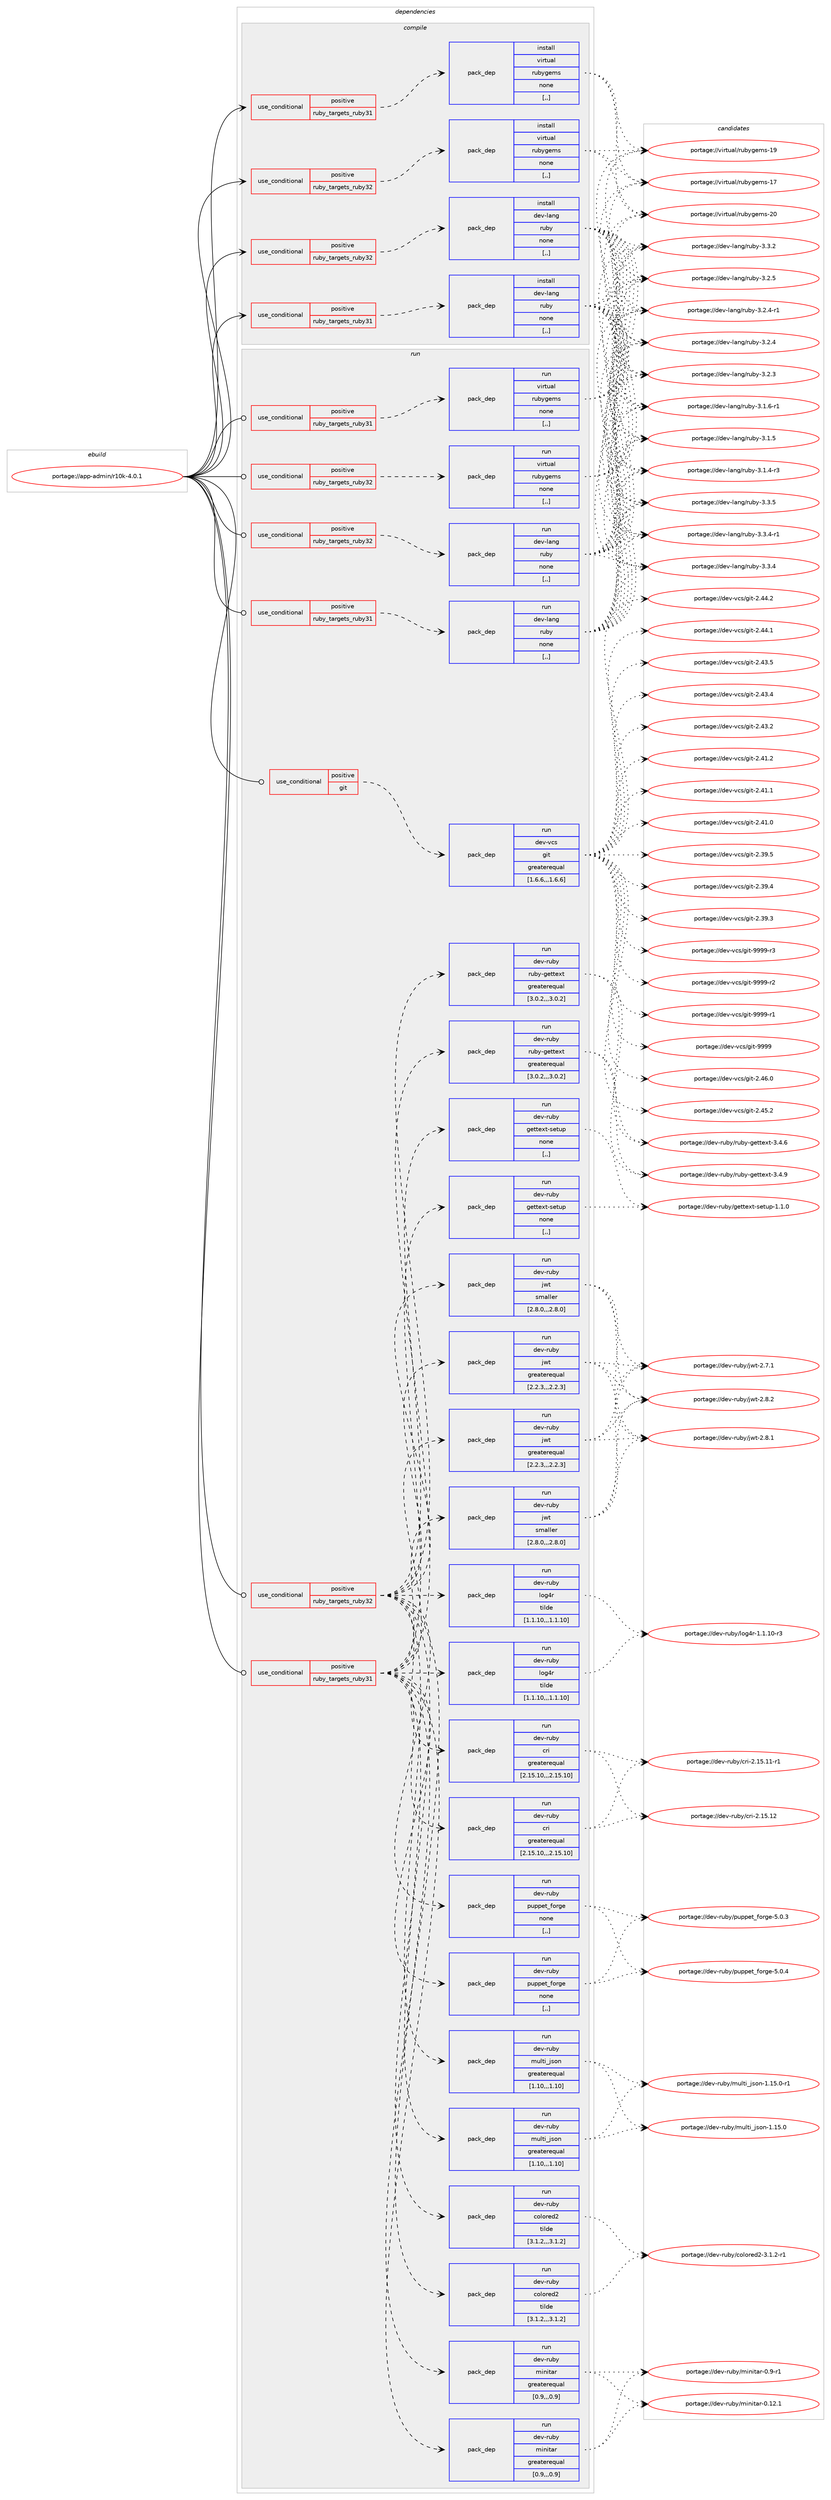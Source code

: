 digraph prolog {

# *************
# Graph options
# *************

newrank=true;
concentrate=true;
compound=true;
graph [rankdir=LR,fontname=Helvetica,fontsize=10,ranksep=1.5];#, ranksep=2.5, nodesep=0.2];
edge  [arrowhead=vee];
node  [fontname=Helvetica,fontsize=10];

# **********
# The ebuild
# **********

subgraph cluster_leftcol {
color=gray;
label=<<i>ebuild</i>>;
id [label="portage://app-admin/r10k-4.0.1", color=red, width=4, href="../app-admin/r10k-4.0.1.svg"];
}

# ****************
# The dependencies
# ****************

subgraph cluster_midcol {
color=gray;
label=<<i>dependencies</i>>;
subgraph cluster_compile {
fillcolor="#eeeeee";
style=filled;
label=<<i>compile</i>>;
subgraph cond130678 {
dependency497553 [label=<<TABLE BORDER="0" CELLBORDER="1" CELLSPACING="0" CELLPADDING="4"><TR><TD ROWSPAN="3" CELLPADDING="10">use_conditional</TD></TR><TR><TD>positive</TD></TR><TR><TD>ruby_targets_ruby31</TD></TR></TABLE>>, shape=none, color=red];
subgraph pack363259 {
dependency497554 [label=<<TABLE BORDER="0" CELLBORDER="1" CELLSPACING="0" CELLPADDING="4" WIDTH="220"><TR><TD ROWSPAN="6" CELLPADDING="30">pack_dep</TD></TR><TR><TD WIDTH="110">install</TD></TR><TR><TD>dev-lang</TD></TR><TR><TD>ruby</TD></TR><TR><TD>none</TD></TR><TR><TD>[,,]</TD></TR></TABLE>>, shape=none, color=blue];
}
dependency497553:e -> dependency497554:w [weight=20,style="dashed",arrowhead="vee"];
}
id:e -> dependency497553:w [weight=20,style="solid",arrowhead="vee"];
subgraph cond130679 {
dependency497555 [label=<<TABLE BORDER="0" CELLBORDER="1" CELLSPACING="0" CELLPADDING="4"><TR><TD ROWSPAN="3" CELLPADDING="10">use_conditional</TD></TR><TR><TD>positive</TD></TR><TR><TD>ruby_targets_ruby31</TD></TR></TABLE>>, shape=none, color=red];
subgraph pack363260 {
dependency497556 [label=<<TABLE BORDER="0" CELLBORDER="1" CELLSPACING="0" CELLPADDING="4" WIDTH="220"><TR><TD ROWSPAN="6" CELLPADDING="30">pack_dep</TD></TR><TR><TD WIDTH="110">install</TD></TR><TR><TD>virtual</TD></TR><TR><TD>rubygems</TD></TR><TR><TD>none</TD></TR><TR><TD>[,,]</TD></TR></TABLE>>, shape=none, color=blue];
}
dependency497555:e -> dependency497556:w [weight=20,style="dashed",arrowhead="vee"];
}
id:e -> dependency497555:w [weight=20,style="solid",arrowhead="vee"];
subgraph cond130680 {
dependency497557 [label=<<TABLE BORDER="0" CELLBORDER="1" CELLSPACING="0" CELLPADDING="4"><TR><TD ROWSPAN="3" CELLPADDING="10">use_conditional</TD></TR><TR><TD>positive</TD></TR><TR><TD>ruby_targets_ruby32</TD></TR></TABLE>>, shape=none, color=red];
subgraph pack363261 {
dependency497558 [label=<<TABLE BORDER="0" CELLBORDER="1" CELLSPACING="0" CELLPADDING="4" WIDTH="220"><TR><TD ROWSPAN="6" CELLPADDING="30">pack_dep</TD></TR><TR><TD WIDTH="110">install</TD></TR><TR><TD>dev-lang</TD></TR><TR><TD>ruby</TD></TR><TR><TD>none</TD></TR><TR><TD>[,,]</TD></TR></TABLE>>, shape=none, color=blue];
}
dependency497557:e -> dependency497558:w [weight=20,style="dashed",arrowhead="vee"];
}
id:e -> dependency497557:w [weight=20,style="solid",arrowhead="vee"];
subgraph cond130681 {
dependency497559 [label=<<TABLE BORDER="0" CELLBORDER="1" CELLSPACING="0" CELLPADDING="4"><TR><TD ROWSPAN="3" CELLPADDING="10">use_conditional</TD></TR><TR><TD>positive</TD></TR><TR><TD>ruby_targets_ruby32</TD></TR></TABLE>>, shape=none, color=red];
subgraph pack363262 {
dependency497560 [label=<<TABLE BORDER="0" CELLBORDER="1" CELLSPACING="0" CELLPADDING="4" WIDTH="220"><TR><TD ROWSPAN="6" CELLPADDING="30">pack_dep</TD></TR><TR><TD WIDTH="110">install</TD></TR><TR><TD>virtual</TD></TR><TR><TD>rubygems</TD></TR><TR><TD>none</TD></TR><TR><TD>[,,]</TD></TR></TABLE>>, shape=none, color=blue];
}
dependency497559:e -> dependency497560:w [weight=20,style="dashed",arrowhead="vee"];
}
id:e -> dependency497559:w [weight=20,style="solid",arrowhead="vee"];
}
subgraph cluster_compileandrun {
fillcolor="#eeeeee";
style=filled;
label=<<i>compile and run</i>>;
}
subgraph cluster_run {
fillcolor="#eeeeee";
style=filled;
label=<<i>run</i>>;
subgraph cond130682 {
dependency497561 [label=<<TABLE BORDER="0" CELLBORDER="1" CELLSPACING="0" CELLPADDING="4"><TR><TD ROWSPAN="3" CELLPADDING="10">use_conditional</TD></TR><TR><TD>positive</TD></TR><TR><TD>git</TD></TR></TABLE>>, shape=none, color=red];
subgraph pack363263 {
dependency497562 [label=<<TABLE BORDER="0" CELLBORDER="1" CELLSPACING="0" CELLPADDING="4" WIDTH="220"><TR><TD ROWSPAN="6" CELLPADDING="30">pack_dep</TD></TR><TR><TD WIDTH="110">run</TD></TR><TR><TD>dev-vcs</TD></TR><TR><TD>git</TD></TR><TR><TD>greaterequal</TD></TR><TR><TD>[1.6.6,,,1.6.6]</TD></TR></TABLE>>, shape=none, color=blue];
}
dependency497561:e -> dependency497562:w [weight=20,style="dashed",arrowhead="vee"];
}
id:e -> dependency497561:w [weight=20,style="solid",arrowhead="odot"];
subgraph cond130683 {
dependency497563 [label=<<TABLE BORDER="0" CELLBORDER="1" CELLSPACING="0" CELLPADDING="4"><TR><TD ROWSPAN="3" CELLPADDING="10">use_conditional</TD></TR><TR><TD>positive</TD></TR><TR><TD>ruby_targets_ruby31</TD></TR></TABLE>>, shape=none, color=red];
subgraph pack363264 {
dependency497564 [label=<<TABLE BORDER="0" CELLBORDER="1" CELLSPACING="0" CELLPADDING="4" WIDTH="220"><TR><TD ROWSPAN="6" CELLPADDING="30">pack_dep</TD></TR><TR><TD WIDTH="110">run</TD></TR><TR><TD>dev-lang</TD></TR><TR><TD>ruby</TD></TR><TR><TD>none</TD></TR><TR><TD>[,,]</TD></TR></TABLE>>, shape=none, color=blue];
}
dependency497563:e -> dependency497564:w [weight=20,style="dashed",arrowhead="vee"];
}
id:e -> dependency497563:w [weight=20,style="solid",arrowhead="odot"];
subgraph cond130684 {
dependency497565 [label=<<TABLE BORDER="0" CELLBORDER="1" CELLSPACING="0" CELLPADDING="4"><TR><TD ROWSPAN="3" CELLPADDING="10">use_conditional</TD></TR><TR><TD>positive</TD></TR><TR><TD>ruby_targets_ruby31</TD></TR></TABLE>>, shape=none, color=red];
subgraph pack363265 {
dependency497566 [label=<<TABLE BORDER="0" CELLBORDER="1" CELLSPACING="0" CELLPADDING="4" WIDTH="220"><TR><TD ROWSPAN="6" CELLPADDING="30">pack_dep</TD></TR><TR><TD WIDTH="110">run</TD></TR><TR><TD>dev-ruby</TD></TR><TR><TD>colored2</TD></TR><TR><TD>tilde</TD></TR><TR><TD>[3.1.2,,,3.1.2]</TD></TR></TABLE>>, shape=none, color=blue];
}
dependency497565:e -> dependency497566:w [weight=20,style="dashed",arrowhead="vee"];
subgraph pack363266 {
dependency497567 [label=<<TABLE BORDER="0" CELLBORDER="1" CELLSPACING="0" CELLPADDING="4" WIDTH="220"><TR><TD ROWSPAN="6" CELLPADDING="30">pack_dep</TD></TR><TR><TD WIDTH="110">run</TD></TR><TR><TD>dev-ruby</TD></TR><TR><TD>cri</TD></TR><TR><TD>greaterequal</TD></TR><TR><TD>[2.15.10,,,2.15.10]</TD></TR></TABLE>>, shape=none, color=blue];
}
dependency497565:e -> dependency497567:w [weight=20,style="dashed",arrowhead="vee"];
subgraph pack363267 {
dependency497568 [label=<<TABLE BORDER="0" CELLBORDER="1" CELLSPACING="0" CELLPADDING="4" WIDTH="220"><TR><TD ROWSPAN="6" CELLPADDING="30">pack_dep</TD></TR><TR><TD WIDTH="110">run</TD></TR><TR><TD>dev-ruby</TD></TR><TR><TD>gettext-setup</TD></TR><TR><TD>none</TD></TR><TR><TD>[,,]</TD></TR></TABLE>>, shape=none, color=blue];
}
dependency497565:e -> dependency497568:w [weight=20,style="dashed",arrowhead="vee"];
subgraph pack363268 {
dependency497569 [label=<<TABLE BORDER="0" CELLBORDER="1" CELLSPACING="0" CELLPADDING="4" WIDTH="220"><TR><TD ROWSPAN="6" CELLPADDING="30">pack_dep</TD></TR><TR><TD WIDTH="110">run</TD></TR><TR><TD>dev-ruby</TD></TR><TR><TD>jwt</TD></TR><TR><TD>greaterequal</TD></TR><TR><TD>[2.2.3,,,2.2.3]</TD></TR></TABLE>>, shape=none, color=blue];
}
dependency497565:e -> dependency497569:w [weight=20,style="dashed",arrowhead="vee"];
subgraph pack363269 {
dependency497570 [label=<<TABLE BORDER="0" CELLBORDER="1" CELLSPACING="0" CELLPADDING="4" WIDTH="220"><TR><TD ROWSPAN="6" CELLPADDING="30">pack_dep</TD></TR><TR><TD WIDTH="110">run</TD></TR><TR><TD>dev-ruby</TD></TR><TR><TD>jwt</TD></TR><TR><TD>smaller</TD></TR><TR><TD>[2.8.0,,,2.8.0]</TD></TR></TABLE>>, shape=none, color=blue];
}
dependency497565:e -> dependency497570:w [weight=20,style="dashed",arrowhead="vee"];
subgraph pack363270 {
dependency497571 [label=<<TABLE BORDER="0" CELLBORDER="1" CELLSPACING="0" CELLPADDING="4" WIDTH="220"><TR><TD ROWSPAN="6" CELLPADDING="30">pack_dep</TD></TR><TR><TD WIDTH="110">run</TD></TR><TR><TD>dev-ruby</TD></TR><TR><TD>ruby-gettext</TD></TR><TR><TD>greaterequal</TD></TR><TR><TD>[3.0.2,,,3.0.2]</TD></TR></TABLE>>, shape=none, color=blue];
}
dependency497565:e -> dependency497571:w [weight=20,style="dashed",arrowhead="vee"];
subgraph pack363271 {
dependency497572 [label=<<TABLE BORDER="0" CELLBORDER="1" CELLSPACING="0" CELLPADDING="4" WIDTH="220"><TR><TD ROWSPAN="6" CELLPADDING="30">pack_dep</TD></TR><TR><TD WIDTH="110">run</TD></TR><TR><TD>dev-ruby</TD></TR><TR><TD>log4r</TD></TR><TR><TD>tilde</TD></TR><TR><TD>[1.1.10,,,1.1.10]</TD></TR></TABLE>>, shape=none, color=blue];
}
dependency497565:e -> dependency497572:w [weight=20,style="dashed",arrowhead="vee"];
subgraph pack363272 {
dependency497573 [label=<<TABLE BORDER="0" CELLBORDER="1" CELLSPACING="0" CELLPADDING="4" WIDTH="220"><TR><TD ROWSPAN="6" CELLPADDING="30">pack_dep</TD></TR><TR><TD WIDTH="110">run</TD></TR><TR><TD>dev-ruby</TD></TR><TR><TD>minitar</TD></TR><TR><TD>greaterequal</TD></TR><TR><TD>[0.9,,,0.9]</TD></TR></TABLE>>, shape=none, color=blue];
}
dependency497565:e -> dependency497573:w [weight=20,style="dashed",arrowhead="vee"];
subgraph pack363273 {
dependency497574 [label=<<TABLE BORDER="0" CELLBORDER="1" CELLSPACING="0" CELLPADDING="4" WIDTH="220"><TR><TD ROWSPAN="6" CELLPADDING="30">pack_dep</TD></TR><TR><TD WIDTH="110">run</TD></TR><TR><TD>dev-ruby</TD></TR><TR><TD>multi_json</TD></TR><TR><TD>greaterequal</TD></TR><TR><TD>[1.10,,,1.10]</TD></TR></TABLE>>, shape=none, color=blue];
}
dependency497565:e -> dependency497574:w [weight=20,style="dashed",arrowhead="vee"];
subgraph pack363274 {
dependency497575 [label=<<TABLE BORDER="0" CELLBORDER="1" CELLSPACING="0" CELLPADDING="4" WIDTH="220"><TR><TD ROWSPAN="6" CELLPADDING="30">pack_dep</TD></TR><TR><TD WIDTH="110">run</TD></TR><TR><TD>dev-ruby</TD></TR><TR><TD>puppet_forge</TD></TR><TR><TD>none</TD></TR><TR><TD>[,,]</TD></TR></TABLE>>, shape=none, color=blue];
}
dependency497565:e -> dependency497575:w [weight=20,style="dashed",arrowhead="vee"];
}
id:e -> dependency497565:w [weight=20,style="solid",arrowhead="odot"];
subgraph cond130685 {
dependency497576 [label=<<TABLE BORDER="0" CELLBORDER="1" CELLSPACING="0" CELLPADDING="4"><TR><TD ROWSPAN="3" CELLPADDING="10">use_conditional</TD></TR><TR><TD>positive</TD></TR><TR><TD>ruby_targets_ruby31</TD></TR></TABLE>>, shape=none, color=red];
subgraph pack363275 {
dependency497577 [label=<<TABLE BORDER="0" CELLBORDER="1" CELLSPACING="0" CELLPADDING="4" WIDTH="220"><TR><TD ROWSPAN="6" CELLPADDING="30">pack_dep</TD></TR><TR><TD WIDTH="110">run</TD></TR><TR><TD>virtual</TD></TR><TR><TD>rubygems</TD></TR><TR><TD>none</TD></TR><TR><TD>[,,]</TD></TR></TABLE>>, shape=none, color=blue];
}
dependency497576:e -> dependency497577:w [weight=20,style="dashed",arrowhead="vee"];
}
id:e -> dependency497576:w [weight=20,style="solid",arrowhead="odot"];
subgraph cond130686 {
dependency497578 [label=<<TABLE BORDER="0" CELLBORDER="1" CELLSPACING="0" CELLPADDING="4"><TR><TD ROWSPAN="3" CELLPADDING="10">use_conditional</TD></TR><TR><TD>positive</TD></TR><TR><TD>ruby_targets_ruby32</TD></TR></TABLE>>, shape=none, color=red];
subgraph pack363276 {
dependency497579 [label=<<TABLE BORDER="0" CELLBORDER="1" CELLSPACING="0" CELLPADDING="4" WIDTH="220"><TR><TD ROWSPAN="6" CELLPADDING="30">pack_dep</TD></TR><TR><TD WIDTH="110">run</TD></TR><TR><TD>dev-lang</TD></TR><TR><TD>ruby</TD></TR><TR><TD>none</TD></TR><TR><TD>[,,]</TD></TR></TABLE>>, shape=none, color=blue];
}
dependency497578:e -> dependency497579:w [weight=20,style="dashed",arrowhead="vee"];
}
id:e -> dependency497578:w [weight=20,style="solid",arrowhead="odot"];
subgraph cond130687 {
dependency497580 [label=<<TABLE BORDER="0" CELLBORDER="1" CELLSPACING="0" CELLPADDING="4"><TR><TD ROWSPAN="3" CELLPADDING="10">use_conditional</TD></TR><TR><TD>positive</TD></TR><TR><TD>ruby_targets_ruby32</TD></TR></TABLE>>, shape=none, color=red];
subgraph pack363277 {
dependency497581 [label=<<TABLE BORDER="0" CELLBORDER="1" CELLSPACING="0" CELLPADDING="4" WIDTH="220"><TR><TD ROWSPAN="6" CELLPADDING="30">pack_dep</TD></TR><TR><TD WIDTH="110">run</TD></TR><TR><TD>dev-ruby</TD></TR><TR><TD>colored2</TD></TR><TR><TD>tilde</TD></TR><TR><TD>[3.1.2,,,3.1.2]</TD></TR></TABLE>>, shape=none, color=blue];
}
dependency497580:e -> dependency497581:w [weight=20,style="dashed",arrowhead="vee"];
subgraph pack363278 {
dependency497582 [label=<<TABLE BORDER="0" CELLBORDER="1" CELLSPACING="0" CELLPADDING="4" WIDTH="220"><TR><TD ROWSPAN="6" CELLPADDING="30">pack_dep</TD></TR><TR><TD WIDTH="110">run</TD></TR><TR><TD>dev-ruby</TD></TR><TR><TD>cri</TD></TR><TR><TD>greaterequal</TD></TR><TR><TD>[2.15.10,,,2.15.10]</TD></TR></TABLE>>, shape=none, color=blue];
}
dependency497580:e -> dependency497582:w [weight=20,style="dashed",arrowhead="vee"];
subgraph pack363279 {
dependency497583 [label=<<TABLE BORDER="0" CELLBORDER="1" CELLSPACING="0" CELLPADDING="4" WIDTH="220"><TR><TD ROWSPAN="6" CELLPADDING="30">pack_dep</TD></TR><TR><TD WIDTH="110">run</TD></TR><TR><TD>dev-ruby</TD></TR><TR><TD>gettext-setup</TD></TR><TR><TD>none</TD></TR><TR><TD>[,,]</TD></TR></TABLE>>, shape=none, color=blue];
}
dependency497580:e -> dependency497583:w [weight=20,style="dashed",arrowhead="vee"];
subgraph pack363280 {
dependency497584 [label=<<TABLE BORDER="0" CELLBORDER="1" CELLSPACING="0" CELLPADDING="4" WIDTH="220"><TR><TD ROWSPAN="6" CELLPADDING="30">pack_dep</TD></TR><TR><TD WIDTH="110">run</TD></TR><TR><TD>dev-ruby</TD></TR><TR><TD>jwt</TD></TR><TR><TD>greaterequal</TD></TR><TR><TD>[2.2.3,,,2.2.3]</TD></TR></TABLE>>, shape=none, color=blue];
}
dependency497580:e -> dependency497584:w [weight=20,style="dashed",arrowhead="vee"];
subgraph pack363281 {
dependency497585 [label=<<TABLE BORDER="0" CELLBORDER="1" CELLSPACING="0" CELLPADDING="4" WIDTH="220"><TR><TD ROWSPAN="6" CELLPADDING="30">pack_dep</TD></TR><TR><TD WIDTH="110">run</TD></TR><TR><TD>dev-ruby</TD></TR><TR><TD>jwt</TD></TR><TR><TD>smaller</TD></TR><TR><TD>[2.8.0,,,2.8.0]</TD></TR></TABLE>>, shape=none, color=blue];
}
dependency497580:e -> dependency497585:w [weight=20,style="dashed",arrowhead="vee"];
subgraph pack363282 {
dependency497586 [label=<<TABLE BORDER="0" CELLBORDER="1" CELLSPACING="0" CELLPADDING="4" WIDTH="220"><TR><TD ROWSPAN="6" CELLPADDING="30">pack_dep</TD></TR><TR><TD WIDTH="110">run</TD></TR><TR><TD>dev-ruby</TD></TR><TR><TD>ruby-gettext</TD></TR><TR><TD>greaterequal</TD></TR><TR><TD>[3.0.2,,,3.0.2]</TD></TR></TABLE>>, shape=none, color=blue];
}
dependency497580:e -> dependency497586:w [weight=20,style="dashed",arrowhead="vee"];
subgraph pack363283 {
dependency497587 [label=<<TABLE BORDER="0" CELLBORDER="1" CELLSPACING="0" CELLPADDING="4" WIDTH="220"><TR><TD ROWSPAN="6" CELLPADDING="30">pack_dep</TD></TR><TR><TD WIDTH="110">run</TD></TR><TR><TD>dev-ruby</TD></TR><TR><TD>log4r</TD></TR><TR><TD>tilde</TD></TR><TR><TD>[1.1.10,,,1.1.10]</TD></TR></TABLE>>, shape=none, color=blue];
}
dependency497580:e -> dependency497587:w [weight=20,style="dashed",arrowhead="vee"];
subgraph pack363284 {
dependency497588 [label=<<TABLE BORDER="0" CELLBORDER="1" CELLSPACING="0" CELLPADDING="4" WIDTH="220"><TR><TD ROWSPAN="6" CELLPADDING="30">pack_dep</TD></TR><TR><TD WIDTH="110">run</TD></TR><TR><TD>dev-ruby</TD></TR><TR><TD>minitar</TD></TR><TR><TD>greaterequal</TD></TR><TR><TD>[0.9,,,0.9]</TD></TR></TABLE>>, shape=none, color=blue];
}
dependency497580:e -> dependency497588:w [weight=20,style="dashed",arrowhead="vee"];
subgraph pack363285 {
dependency497589 [label=<<TABLE BORDER="0" CELLBORDER="1" CELLSPACING="0" CELLPADDING="4" WIDTH="220"><TR><TD ROWSPAN="6" CELLPADDING="30">pack_dep</TD></TR><TR><TD WIDTH="110">run</TD></TR><TR><TD>dev-ruby</TD></TR><TR><TD>multi_json</TD></TR><TR><TD>greaterequal</TD></TR><TR><TD>[1.10,,,1.10]</TD></TR></TABLE>>, shape=none, color=blue];
}
dependency497580:e -> dependency497589:w [weight=20,style="dashed",arrowhead="vee"];
subgraph pack363286 {
dependency497590 [label=<<TABLE BORDER="0" CELLBORDER="1" CELLSPACING="0" CELLPADDING="4" WIDTH="220"><TR><TD ROWSPAN="6" CELLPADDING="30">pack_dep</TD></TR><TR><TD WIDTH="110">run</TD></TR><TR><TD>dev-ruby</TD></TR><TR><TD>puppet_forge</TD></TR><TR><TD>none</TD></TR><TR><TD>[,,]</TD></TR></TABLE>>, shape=none, color=blue];
}
dependency497580:e -> dependency497590:w [weight=20,style="dashed",arrowhead="vee"];
}
id:e -> dependency497580:w [weight=20,style="solid",arrowhead="odot"];
subgraph cond130688 {
dependency497591 [label=<<TABLE BORDER="0" CELLBORDER="1" CELLSPACING="0" CELLPADDING="4"><TR><TD ROWSPAN="3" CELLPADDING="10">use_conditional</TD></TR><TR><TD>positive</TD></TR><TR><TD>ruby_targets_ruby32</TD></TR></TABLE>>, shape=none, color=red];
subgraph pack363287 {
dependency497592 [label=<<TABLE BORDER="0" CELLBORDER="1" CELLSPACING="0" CELLPADDING="4" WIDTH="220"><TR><TD ROWSPAN="6" CELLPADDING="30">pack_dep</TD></TR><TR><TD WIDTH="110">run</TD></TR><TR><TD>virtual</TD></TR><TR><TD>rubygems</TD></TR><TR><TD>none</TD></TR><TR><TD>[,,]</TD></TR></TABLE>>, shape=none, color=blue];
}
dependency497591:e -> dependency497592:w [weight=20,style="dashed",arrowhead="vee"];
}
id:e -> dependency497591:w [weight=20,style="solid",arrowhead="odot"];
}
}

# **************
# The candidates
# **************

subgraph cluster_choices {
rank=same;
color=gray;
label=<<i>candidates</i>>;

subgraph choice363259 {
color=black;
nodesep=1;
choice10010111845108971101034711411798121455146514653 [label="portage://dev-lang/ruby-3.3.5", color=red, width=4,href="../dev-lang/ruby-3.3.5.svg"];
choice100101118451089711010347114117981214551465146524511449 [label="portage://dev-lang/ruby-3.3.4-r1", color=red, width=4,href="../dev-lang/ruby-3.3.4-r1.svg"];
choice10010111845108971101034711411798121455146514652 [label="portage://dev-lang/ruby-3.3.4", color=red, width=4,href="../dev-lang/ruby-3.3.4.svg"];
choice10010111845108971101034711411798121455146514650 [label="portage://dev-lang/ruby-3.3.2", color=red, width=4,href="../dev-lang/ruby-3.3.2.svg"];
choice10010111845108971101034711411798121455146504653 [label="portage://dev-lang/ruby-3.2.5", color=red, width=4,href="../dev-lang/ruby-3.2.5.svg"];
choice100101118451089711010347114117981214551465046524511449 [label="portage://dev-lang/ruby-3.2.4-r1", color=red, width=4,href="../dev-lang/ruby-3.2.4-r1.svg"];
choice10010111845108971101034711411798121455146504652 [label="portage://dev-lang/ruby-3.2.4", color=red, width=4,href="../dev-lang/ruby-3.2.4.svg"];
choice10010111845108971101034711411798121455146504651 [label="portage://dev-lang/ruby-3.2.3", color=red, width=4,href="../dev-lang/ruby-3.2.3.svg"];
choice100101118451089711010347114117981214551464946544511449 [label="portage://dev-lang/ruby-3.1.6-r1", color=red, width=4,href="../dev-lang/ruby-3.1.6-r1.svg"];
choice10010111845108971101034711411798121455146494653 [label="portage://dev-lang/ruby-3.1.5", color=red, width=4,href="../dev-lang/ruby-3.1.5.svg"];
choice100101118451089711010347114117981214551464946524511451 [label="portage://dev-lang/ruby-3.1.4-r3", color=red, width=4,href="../dev-lang/ruby-3.1.4-r3.svg"];
dependency497554:e -> choice10010111845108971101034711411798121455146514653:w [style=dotted,weight="100"];
dependency497554:e -> choice100101118451089711010347114117981214551465146524511449:w [style=dotted,weight="100"];
dependency497554:e -> choice10010111845108971101034711411798121455146514652:w [style=dotted,weight="100"];
dependency497554:e -> choice10010111845108971101034711411798121455146514650:w [style=dotted,weight="100"];
dependency497554:e -> choice10010111845108971101034711411798121455146504653:w [style=dotted,weight="100"];
dependency497554:e -> choice100101118451089711010347114117981214551465046524511449:w [style=dotted,weight="100"];
dependency497554:e -> choice10010111845108971101034711411798121455146504652:w [style=dotted,weight="100"];
dependency497554:e -> choice10010111845108971101034711411798121455146504651:w [style=dotted,weight="100"];
dependency497554:e -> choice100101118451089711010347114117981214551464946544511449:w [style=dotted,weight="100"];
dependency497554:e -> choice10010111845108971101034711411798121455146494653:w [style=dotted,weight="100"];
dependency497554:e -> choice100101118451089711010347114117981214551464946524511451:w [style=dotted,weight="100"];
}
subgraph choice363260 {
color=black;
nodesep=1;
choice118105114116117971084711411798121103101109115455048 [label="portage://virtual/rubygems-20", color=red, width=4,href="../virtual/rubygems-20.svg"];
choice118105114116117971084711411798121103101109115454957 [label="portage://virtual/rubygems-19", color=red, width=4,href="../virtual/rubygems-19.svg"];
choice118105114116117971084711411798121103101109115454955 [label="portage://virtual/rubygems-17", color=red, width=4,href="../virtual/rubygems-17.svg"];
dependency497556:e -> choice118105114116117971084711411798121103101109115455048:w [style=dotted,weight="100"];
dependency497556:e -> choice118105114116117971084711411798121103101109115454957:w [style=dotted,weight="100"];
dependency497556:e -> choice118105114116117971084711411798121103101109115454955:w [style=dotted,weight="100"];
}
subgraph choice363261 {
color=black;
nodesep=1;
choice10010111845108971101034711411798121455146514653 [label="portage://dev-lang/ruby-3.3.5", color=red, width=4,href="../dev-lang/ruby-3.3.5.svg"];
choice100101118451089711010347114117981214551465146524511449 [label="portage://dev-lang/ruby-3.3.4-r1", color=red, width=4,href="../dev-lang/ruby-3.3.4-r1.svg"];
choice10010111845108971101034711411798121455146514652 [label="portage://dev-lang/ruby-3.3.4", color=red, width=4,href="../dev-lang/ruby-3.3.4.svg"];
choice10010111845108971101034711411798121455146514650 [label="portage://dev-lang/ruby-3.3.2", color=red, width=4,href="../dev-lang/ruby-3.3.2.svg"];
choice10010111845108971101034711411798121455146504653 [label="portage://dev-lang/ruby-3.2.5", color=red, width=4,href="../dev-lang/ruby-3.2.5.svg"];
choice100101118451089711010347114117981214551465046524511449 [label="portage://dev-lang/ruby-3.2.4-r1", color=red, width=4,href="../dev-lang/ruby-3.2.4-r1.svg"];
choice10010111845108971101034711411798121455146504652 [label="portage://dev-lang/ruby-3.2.4", color=red, width=4,href="../dev-lang/ruby-3.2.4.svg"];
choice10010111845108971101034711411798121455146504651 [label="portage://dev-lang/ruby-3.2.3", color=red, width=4,href="../dev-lang/ruby-3.2.3.svg"];
choice100101118451089711010347114117981214551464946544511449 [label="portage://dev-lang/ruby-3.1.6-r1", color=red, width=4,href="../dev-lang/ruby-3.1.6-r1.svg"];
choice10010111845108971101034711411798121455146494653 [label="portage://dev-lang/ruby-3.1.5", color=red, width=4,href="../dev-lang/ruby-3.1.5.svg"];
choice100101118451089711010347114117981214551464946524511451 [label="portage://dev-lang/ruby-3.1.4-r3", color=red, width=4,href="../dev-lang/ruby-3.1.4-r3.svg"];
dependency497558:e -> choice10010111845108971101034711411798121455146514653:w [style=dotted,weight="100"];
dependency497558:e -> choice100101118451089711010347114117981214551465146524511449:w [style=dotted,weight="100"];
dependency497558:e -> choice10010111845108971101034711411798121455146514652:w [style=dotted,weight="100"];
dependency497558:e -> choice10010111845108971101034711411798121455146514650:w [style=dotted,weight="100"];
dependency497558:e -> choice10010111845108971101034711411798121455146504653:w [style=dotted,weight="100"];
dependency497558:e -> choice100101118451089711010347114117981214551465046524511449:w [style=dotted,weight="100"];
dependency497558:e -> choice10010111845108971101034711411798121455146504652:w [style=dotted,weight="100"];
dependency497558:e -> choice10010111845108971101034711411798121455146504651:w [style=dotted,weight="100"];
dependency497558:e -> choice100101118451089711010347114117981214551464946544511449:w [style=dotted,weight="100"];
dependency497558:e -> choice10010111845108971101034711411798121455146494653:w [style=dotted,weight="100"];
dependency497558:e -> choice100101118451089711010347114117981214551464946524511451:w [style=dotted,weight="100"];
}
subgraph choice363262 {
color=black;
nodesep=1;
choice118105114116117971084711411798121103101109115455048 [label="portage://virtual/rubygems-20", color=red, width=4,href="../virtual/rubygems-20.svg"];
choice118105114116117971084711411798121103101109115454957 [label="portage://virtual/rubygems-19", color=red, width=4,href="../virtual/rubygems-19.svg"];
choice118105114116117971084711411798121103101109115454955 [label="portage://virtual/rubygems-17", color=red, width=4,href="../virtual/rubygems-17.svg"];
dependency497560:e -> choice118105114116117971084711411798121103101109115455048:w [style=dotted,weight="100"];
dependency497560:e -> choice118105114116117971084711411798121103101109115454957:w [style=dotted,weight="100"];
dependency497560:e -> choice118105114116117971084711411798121103101109115454955:w [style=dotted,weight="100"];
}
subgraph choice363263 {
color=black;
nodesep=1;
choice10010111845118991154710310511645575757574511451 [label="portage://dev-vcs/git-9999-r3", color=red, width=4,href="../dev-vcs/git-9999-r3.svg"];
choice10010111845118991154710310511645575757574511450 [label="portage://dev-vcs/git-9999-r2", color=red, width=4,href="../dev-vcs/git-9999-r2.svg"];
choice10010111845118991154710310511645575757574511449 [label="portage://dev-vcs/git-9999-r1", color=red, width=4,href="../dev-vcs/git-9999-r1.svg"];
choice1001011184511899115471031051164557575757 [label="portage://dev-vcs/git-9999", color=red, width=4,href="../dev-vcs/git-9999.svg"];
choice10010111845118991154710310511645504652544648 [label="portage://dev-vcs/git-2.46.0", color=red, width=4,href="../dev-vcs/git-2.46.0.svg"];
choice10010111845118991154710310511645504652534650 [label="portage://dev-vcs/git-2.45.2", color=red, width=4,href="../dev-vcs/git-2.45.2.svg"];
choice10010111845118991154710310511645504652524650 [label="portage://dev-vcs/git-2.44.2", color=red, width=4,href="../dev-vcs/git-2.44.2.svg"];
choice10010111845118991154710310511645504652524649 [label="portage://dev-vcs/git-2.44.1", color=red, width=4,href="../dev-vcs/git-2.44.1.svg"];
choice10010111845118991154710310511645504652514653 [label="portage://dev-vcs/git-2.43.5", color=red, width=4,href="../dev-vcs/git-2.43.5.svg"];
choice10010111845118991154710310511645504652514652 [label="portage://dev-vcs/git-2.43.4", color=red, width=4,href="../dev-vcs/git-2.43.4.svg"];
choice10010111845118991154710310511645504652514650 [label="portage://dev-vcs/git-2.43.2", color=red, width=4,href="../dev-vcs/git-2.43.2.svg"];
choice10010111845118991154710310511645504652494650 [label="portage://dev-vcs/git-2.41.2", color=red, width=4,href="../dev-vcs/git-2.41.2.svg"];
choice10010111845118991154710310511645504652494649 [label="portage://dev-vcs/git-2.41.1", color=red, width=4,href="../dev-vcs/git-2.41.1.svg"];
choice10010111845118991154710310511645504652494648 [label="portage://dev-vcs/git-2.41.0", color=red, width=4,href="../dev-vcs/git-2.41.0.svg"];
choice10010111845118991154710310511645504651574653 [label="portage://dev-vcs/git-2.39.5", color=red, width=4,href="../dev-vcs/git-2.39.5.svg"];
choice10010111845118991154710310511645504651574652 [label="portage://dev-vcs/git-2.39.4", color=red, width=4,href="../dev-vcs/git-2.39.4.svg"];
choice10010111845118991154710310511645504651574651 [label="portage://dev-vcs/git-2.39.3", color=red, width=4,href="../dev-vcs/git-2.39.3.svg"];
dependency497562:e -> choice10010111845118991154710310511645575757574511451:w [style=dotted,weight="100"];
dependency497562:e -> choice10010111845118991154710310511645575757574511450:w [style=dotted,weight="100"];
dependency497562:e -> choice10010111845118991154710310511645575757574511449:w [style=dotted,weight="100"];
dependency497562:e -> choice1001011184511899115471031051164557575757:w [style=dotted,weight="100"];
dependency497562:e -> choice10010111845118991154710310511645504652544648:w [style=dotted,weight="100"];
dependency497562:e -> choice10010111845118991154710310511645504652534650:w [style=dotted,weight="100"];
dependency497562:e -> choice10010111845118991154710310511645504652524650:w [style=dotted,weight="100"];
dependency497562:e -> choice10010111845118991154710310511645504652524649:w [style=dotted,weight="100"];
dependency497562:e -> choice10010111845118991154710310511645504652514653:w [style=dotted,weight="100"];
dependency497562:e -> choice10010111845118991154710310511645504652514652:w [style=dotted,weight="100"];
dependency497562:e -> choice10010111845118991154710310511645504652514650:w [style=dotted,weight="100"];
dependency497562:e -> choice10010111845118991154710310511645504652494650:w [style=dotted,weight="100"];
dependency497562:e -> choice10010111845118991154710310511645504652494649:w [style=dotted,weight="100"];
dependency497562:e -> choice10010111845118991154710310511645504652494648:w [style=dotted,weight="100"];
dependency497562:e -> choice10010111845118991154710310511645504651574653:w [style=dotted,weight="100"];
dependency497562:e -> choice10010111845118991154710310511645504651574652:w [style=dotted,weight="100"];
dependency497562:e -> choice10010111845118991154710310511645504651574651:w [style=dotted,weight="100"];
}
subgraph choice363264 {
color=black;
nodesep=1;
choice10010111845108971101034711411798121455146514653 [label="portage://dev-lang/ruby-3.3.5", color=red, width=4,href="../dev-lang/ruby-3.3.5.svg"];
choice100101118451089711010347114117981214551465146524511449 [label="portage://dev-lang/ruby-3.3.4-r1", color=red, width=4,href="../dev-lang/ruby-3.3.4-r1.svg"];
choice10010111845108971101034711411798121455146514652 [label="portage://dev-lang/ruby-3.3.4", color=red, width=4,href="../dev-lang/ruby-3.3.4.svg"];
choice10010111845108971101034711411798121455146514650 [label="portage://dev-lang/ruby-3.3.2", color=red, width=4,href="../dev-lang/ruby-3.3.2.svg"];
choice10010111845108971101034711411798121455146504653 [label="portage://dev-lang/ruby-3.2.5", color=red, width=4,href="../dev-lang/ruby-3.2.5.svg"];
choice100101118451089711010347114117981214551465046524511449 [label="portage://dev-lang/ruby-3.2.4-r1", color=red, width=4,href="../dev-lang/ruby-3.2.4-r1.svg"];
choice10010111845108971101034711411798121455146504652 [label="portage://dev-lang/ruby-3.2.4", color=red, width=4,href="../dev-lang/ruby-3.2.4.svg"];
choice10010111845108971101034711411798121455146504651 [label="portage://dev-lang/ruby-3.2.3", color=red, width=4,href="../dev-lang/ruby-3.2.3.svg"];
choice100101118451089711010347114117981214551464946544511449 [label="portage://dev-lang/ruby-3.1.6-r1", color=red, width=4,href="../dev-lang/ruby-3.1.6-r1.svg"];
choice10010111845108971101034711411798121455146494653 [label="portage://dev-lang/ruby-3.1.5", color=red, width=4,href="../dev-lang/ruby-3.1.5.svg"];
choice100101118451089711010347114117981214551464946524511451 [label="portage://dev-lang/ruby-3.1.4-r3", color=red, width=4,href="../dev-lang/ruby-3.1.4-r3.svg"];
dependency497564:e -> choice10010111845108971101034711411798121455146514653:w [style=dotted,weight="100"];
dependency497564:e -> choice100101118451089711010347114117981214551465146524511449:w [style=dotted,weight="100"];
dependency497564:e -> choice10010111845108971101034711411798121455146514652:w [style=dotted,weight="100"];
dependency497564:e -> choice10010111845108971101034711411798121455146514650:w [style=dotted,weight="100"];
dependency497564:e -> choice10010111845108971101034711411798121455146504653:w [style=dotted,weight="100"];
dependency497564:e -> choice100101118451089711010347114117981214551465046524511449:w [style=dotted,weight="100"];
dependency497564:e -> choice10010111845108971101034711411798121455146504652:w [style=dotted,weight="100"];
dependency497564:e -> choice10010111845108971101034711411798121455146504651:w [style=dotted,weight="100"];
dependency497564:e -> choice100101118451089711010347114117981214551464946544511449:w [style=dotted,weight="100"];
dependency497564:e -> choice10010111845108971101034711411798121455146494653:w [style=dotted,weight="100"];
dependency497564:e -> choice100101118451089711010347114117981214551464946524511451:w [style=dotted,weight="100"];
}
subgraph choice363265 {
color=black;
nodesep=1;
choice10010111845114117981214799111108111114101100504551464946504511449 [label="portage://dev-ruby/colored2-3.1.2-r1", color=red, width=4,href="../dev-ruby/colored2-3.1.2-r1.svg"];
dependency497566:e -> choice10010111845114117981214799111108111114101100504551464946504511449:w [style=dotted,weight="100"];
}
subgraph choice363266 {
color=black;
nodesep=1;
choice100101118451141179812147991141054550464953464950 [label="portage://dev-ruby/cri-2.15.12", color=red, width=4,href="../dev-ruby/cri-2.15.12.svg"];
choice1001011184511411798121479911410545504649534649494511449 [label="portage://dev-ruby/cri-2.15.11-r1", color=red, width=4,href="../dev-ruby/cri-2.15.11-r1.svg"];
dependency497567:e -> choice100101118451141179812147991141054550464953464950:w [style=dotted,weight="100"];
dependency497567:e -> choice1001011184511411798121479911410545504649534649494511449:w [style=dotted,weight="100"];
}
subgraph choice363267 {
color=black;
nodesep=1;
choice10010111845114117981214710310111611610112011645115101116117112454946494648 [label="portage://dev-ruby/gettext-setup-1.1.0", color=red, width=4,href="../dev-ruby/gettext-setup-1.1.0.svg"];
dependency497568:e -> choice10010111845114117981214710310111611610112011645115101116117112454946494648:w [style=dotted,weight="100"];
}
subgraph choice363268 {
color=black;
nodesep=1;
choice100101118451141179812147106119116455046564650 [label="portage://dev-ruby/jwt-2.8.2", color=red, width=4,href="../dev-ruby/jwt-2.8.2.svg"];
choice100101118451141179812147106119116455046564649 [label="portage://dev-ruby/jwt-2.8.1", color=red, width=4,href="../dev-ruby/jwt-2.8.1.svg"];
choice100101118451141179812147106119116455046554649 [label="portage://dev-ruby/jwt-2.7.1", color=red, width=4,href="../dev-ruby/jwt-2.7.1.svg"];
dependency497569:e -> choice100101118451141179812147106119116455046564650:w [style=dotted,weight="100"];
dependency497569:e -> choice100101118451141179812147106119116455046564649:w [style=dotted,weight="100"];
dependency497569:e -> choice100101118451141179812147106119116455046554649:w [style=dotted,weight="100"];
}
subgraph choice363269 {
color=black;
nodesep=1;
choice100101118451141179812147106119116455046564650 [label="portage://dev-ruby/jwt-2.8.2", color=red, width=4,href="../dev-ruby/jwt-2.8.2.svg"];
choice100101118451141179812147106119116455046564649 [label="portage://dev-ruby/jwt-2.8.1", color=red, width=4,href="../dev-ruby/jwt-2.8.1.svg"];
choice100101118451141179812147106119116455046554649 [label="portage://dev-ruby/jwt-2.7.1", color=red, width=4,href="../dev-ruby/jwt-2.7.1.svg"];
dependency497570:e -> choice100101118451141179812147106119116455046564650:w [style=dotted,weight="100"];
dependency497570:e -> choice100101118451141179812147106119116455046564649:w [style=dotted,weight="100"];
dependency497570:e -> choice100101118451141179812147106119116455046554649:w [style=dotted,weight="100"];
}
subgraph choice363270 {
color=black;
nodesep=1;
choice1001011184511411798121471141179812145103101116116101120116455146524657 [label="portage://dev-ruby/ruby-gettext-3.4.9", color=red, width=4,href="../dev-ruby/ruby-gettext-3.4.9.svg"];
choice1001011184511411798121471141179812145103101116116101120116455146524654 [label="portage://dev-ruby/ruby-gettext-3.4.6", color=red, width=4,href="../dev-ruby/ruby-gettext-3.4.6.svg"];
dependency497571:e -> choice1001011184511411798121471141179812145103101116116101120116455146524657:w [style=dotted,weight="100"];
dependency497571:e -> choice1001011184511411798121471141179812145103101116116101120116455146524654:w [style=dotted,weight="100"];
}
subgraph choice363271 {
color=black;
nodesep=1;
choice10010111845114117981214710811110352114454946494649484511451 [label="portage://dev-ruby/log4r-1.1.10-r3", color=red, width=4,href="../dev-ruby/log4r-1.1.10-r3.svg"];
dependency497572:e -> choice10010111845114117981214710811110352114454946494649484511451:w [style=dotted,weight="100"];
}
subgraph choice363272 {
color=black;
nodesep=1;
choice1001011184511411798121471091051101051169711445484649504649 [label="portage://dev-ruby/minitar-0.12.1", color=red, width=4,href="../dev-ruby/minitar-0.12.1.svg"];
choice10010111845114117981214710910511010511697114454846574511449 [label="portage://dev-ruby/minitar-0.9-r1", color=red, width=4,href="../dev-ruby/minitar-0.9-r1.svg"];
dependency497573:e -> choice1001011184511411798121471091051101051169711445484649504649:w [style=dotted,weight="100"];
dependency497573:e -> choice10010111845114117981214710910511010511697114454846574511449:w [style=dotted,weight="100"];
}
subgraph choice363273 {
color=black;
nodesep=1;
choice10010111845114117981214710911710811610595106115111110454946495346484511449 [label="portage://dev-ruby/multi_json-1.15.0-r1", color=red, width=4,href="../dev-ruby/multi_json-1.15.0-r1.svg"];
choice1001011184511411798121471091171081161059510611511111045494649534648 [label="portage://dev-ruby/multi_json-1.15.0", color=red, width=4,href="../dev-ruby/multi_json-1.15.0.svg"];
dependency497574:e -> choice10010111845114117981214710911710811610595106115111110454946495346484511449:w [style=dotted,weight="100"];
dependency497574:e -> choice1001011184511411798121471091171081161059510611511111045494649534648:w [style=dotted,weight="100"];
}
subgraph choice363274 {
color=black;
nodesep=1;
choice10010111845114117981214711211711211210111695102111114103101455346484652 [label="portage://dev-ruby/puppet_forge-5.0.4", color=red, width=4,href="../dev-ruby/puppet_forge-5.0.4.svg"];
choice10010111845114117981214711211711211210111695102111114103101455346484651 [label="portage://dev-ruby/puppet_forge-5.0.3", color=red, width=4,href="../dev-ruby/puppet_forge-5.0.3.svg"];
dependency497575:e -> choice10010111845114117981214711211711211210111695102111114103101455346484652:w [style=dotted,weight="100"];
dependency497575:e -> choice10010111845114117981214711211711211210111695102111114103101455346484651:w [style=dotted,weight="100"];
}
subgraph choice363275 {
color=black;
nodesep=1;
choice118105114116117971084711411798121103101109115455048 [label="portage://virtual/rubygems-20", color=red, width=4,href="../virtual/rubygems-20.svg"];
choice118105114116117971084711411798121103101109115454957 [label="portage://virtual/rubygems-19", color=red, width=4,href="../virtual/rubygems-19.svg"];
choice118105114116117971084711411798121103101109115454955 [label="portage://virtual/rubygems-17", color=red, width=4,href="../virtual/rubygems-17.svg"];
dependency497577:e -> choice118105114116117971084711411798121103101109115455048:w [style=dotted,weight="100"];
dependency497577:e -> choice118105114116117971084711411798121103101109115454957:w [style=dotted,weight="100"];
dependency497577:e -> choice118105114116117971084711411798121103101109115454955:w [style=dotted,weight="100"];
}
subgraph choice363276 {
color=black;
nodesep=1;
choice10010111845108971101034711411798121455146514653 [label="portage://dev-lang/ruby-3.3.5", color=red, width=4,href="../dev-lang/ruby-3.3.5.svg"];
choice100101118451089711010347114117981214551465146524511449 [label="portage://dev-lang/ruby-3.3.4-r1", color=red, width=4,href="../dev-lang/ruby-3.3.4-r1.svg"];
choice10010111845108971101034711411798121455146514652 [label="portage://dev-lang/ruby-3.3.4", color=red, width=4,href="../dev-lang/ruby-3.3.4.svg"];
choice10010111845108971101034711411798121455146514650 [label="portage://dev-lang/ruby-3.3.2", color=red, width=4,href="../dev-lang/ruby-3.3.2.svg"];
choice10010111845108971101034711411798121455146504653 [label="portage://dev-lang/ruby-3.2.5", color=red, width=4,href="../dev-lang/ruby-3.2.5.svg"];
choice100101118451089711010347114117981214551465046524511449 [label="portage://dev-lang/ruby-3.2.4-r1", color=red, width=4,href="../dev-lang/ruby-3.2.4-r1.svg"];
choice10010111845108971101034711411798121455146504652 [label="portage://dev-lang/ruby-3.2.4", color=red, width=4,href="../dev-lang/ruby-3.2.4.svg"];
choice10010111845108971101034711411798121455146504651 [label="portage://dev-lang/ruby-3.2.3", color=red, width=4,href="../dev-lang/ruby-3.2.3.svg"];
choice100101118451089711010347114117981214551464946544511449 [label="portage://dev-lang/ruby-3.1.6-r1", color=red, width=4,href="../dev-lang/ruby-3.1.6-r1.svg"];
choice10010111845108971101034711411798121455146494653 [label="portage://dev-lang/ruby-3.1.5", color=red, width=4,href="../dev-lang/ruby-3.1.5.svg"];
choice100101118451089711010347114117981214551464946524511451 [label="portage://dev-lang/ruby-3.1.4-r3", color=red, width=4,href="../dev-lang/ruby-3.1.4-r3.svg"];
dependency497579:e -> choice10010111845108971101034711411798121455146514653:w [style=dotted,weight="100"];
dependency497579:e -> choice100101118451089711010347114117981214551465146524511449:w [style=dotted,weight="100"];
dependency497579:e -> choice10010111845108971101034711411798121455146514652:w [style=dotted,weight="100"];
dependency497579:e -> choice10010111845108971101034711411798121455146514650:w [style=dotted,weight="100"];
dependency497579:e -> choice10010111845108971101034711411798121455146504653:w [style=dotted,weight="100"];
dependency497579:e -> choice100101118451089711010347114117981214551465046524511449:w [style=dotted,weight="100"];
dependency497579:e -> choice10010111845108971101034711411798121455146504652:w [style=dotted,weight="100"];
dependency497579:e -> choice10010111845108971101034711411798121455146504651:w [style=dotted,weight="100"];
dependency497579:e -> choice100101118451089711010347114117981214551464946544511449:w [style=dotted,weight="100"];
dependency497579:e -> choice10010111845108971101034711411798121455146494653:w [style=dotted,weight="100"];
dependency497579:e -> choice100101118451089711010347114117981214551464946524511451:w [style=dotted,weight="100"];
}
subgraph choice363277 {
color=black;
nodesep=1;
choice10010111845114117981214799111108111114101100504551464946504511449 [label="portage://dev-ruby/colored2-3.1.2-r1", color=red, width=4,href="../dev-ruby/colored2-3.1.2-r1.svg"];
dependency497581:e -> choice10010111845114117981214799111108111114101100504551464946504511449:w [style=dotted,weight="100"];
}
subgraph choice363278 {
color=black;
nodesep=1;
choice100101118451141179812147991141054550464953464950 [label="portage://dev-ruby/cri-2.15.12", color=red, width=4,href="../dev-ruby/cri-2.15.12.svg"];
choice1001011184511411798121479911410545504649534649494511449 [label="portage://dev-ruby/cri-2.15.11-r1", color=red, width=4,href="../dev-ruby/cri-2.15.11-r1.svg"];
dependency497582:e -> choice100101118451141179812147991141054550464953464950:w [style=dotted,weight="100"];
dependency497582:e -> choice1001011184511411798121479911410545504649534649494511449:w [style=dotted,weight="100"];
}
subgraph choice363279 {
color=black;
nodesep=1;
choice10010111845114117981214710310111611610112011645115101116117112454946494648 [label="portage://dev-ruby/gettext-setup-1.1.0", color=red, width=4,href="../dev-ruby/gettext-setup-1.1.0.svg"];
dependency497583:e -> choice10010111845114117981214710310111611610112011645115101116117112454946494648:w [style=dotted,weight="100"];
}
subgraph choice363280 {
color=black;
nodesep=1;
choice100101118451141179812147106119116455046564650 [label="portage://dev-ruby/jwt-2.8.2", color=red, width=4,href="../dev-ruby/jwt-2.8.2.svg"];
choice100101118451141179812147106119116455046564649 [label="portage://dev-ruby/jwt-2.8.1", color=red, width=4,href="../dev-ruby/jwt-2.8.1.svg"];
choice100101118451141179812147106119116455046554649 [label="portage://dev-ruby/jwt-2.7.1", color=red, width=4,href="../dev-ruby/jwt-2.7.1.svg"];
dependency497584:e -> choice100101118451141179812147106119116455046564650:w [style=dotted,weight="100"];
dependency497584:e -> choice100101118451141179812147106119116455046564649:w [style=dotted,weight="100"];
dependency497584:e -> choice100101118451141179812147106119116455046554649:w [style=dotted,weight="100"];
}
subgraph choice363281 {
color=black;
nodesep=1;
choice100101118451141179812147106119116455046564650 [label="portage://dev-ruby/jwt-2.8.2", color=red, width=4,href="../dev-ruby/jwt-2.8.2.svg"];
choice100101118451141179812147106119116455046564649 [label="portage://dev-ruby/jwt-2.8.1", color=red, width=4,href="../dev-ruby/jwt-2.8.1.svg"];
choice100101118451141179812147106119116455046554649 [label="portage://dev-ruby/jwt-2.7.1", color=red, width=4,href="../dev-ruby/jwt-2.7.1.svg"];
dependency497585:e -> choice100101118451141179812147106119116455046564650:w [style=dotted,weight="100"];
dependency497585:e -> choice100101118451141179812147106119116455046564649:w [style=dotted,weight="100"];
dependency497585:e -> choice100101118451141179812147106119116455046554649:w [style=dotted,weight="100"];
}
subgraph choice363282 {
color=black;
nodesep=1;
choice1001011184511411798121471141179812145103101116116101120116455146524657 [label="portage://dev-ruby/ruby-gettext-3.4.9", color=red, width=4,href="../dev-ruby/ruby-gettext-3.4.9.svg"];
choice1001011184511411798121471141179812145103101116116101120116455146524654 [label="portage://dev-ruby/ruby-gettext-3.4.6", color=red, width=4,href="../dev-ruby/ruby-gettext-3.4.6.svg"];
dependency497586:e -> choice1001011184511411798121471141179812145103101116116101120116455146524657:w [style=dotted,weight="100"];
dependency497586:e -> choice1001011184511411798121471141179812145103101116116101120116455146524654:w [style=dotted,weight="100"];
}
subgraph choice363283 {
color=black;
nodesep=1;
choice10010111845114117981214710811110352114454946494649484511451 [label="portage://dev-ruby/log4r-1.1.10-r3", color=red, width=4,href="../dev-ruby/log4r-1.1.10-r3.svg"];
dependency497587:e -> choice10010111845114117981214710811110352114454946494649484511451:w [style=dotted,weight="100"];
}
subgraph choice363284 {
color=black;
nodesep=1;
choice1001011184511411798121471091051101051169711445484649504649 [label="portage://dev-ruby/minitar-0.12.1", color=red, width=4,href="../dev-ruby/minitar-0.12.1.svg"];
choice10010111845114117981214710910511010511697114454846574511449 [label="portage://dev-ruby/minitar-0.9-r1", color=red, width=4,href="../dev-ruby/minitar-0.9-r1.svg"];
dependency497588:e -> choice1001011184511411798121471091051101051169711445484649504649:w [style=dotted,weight="100"];
dependency497588:e -> choice10010111845114117981214710910511010511697114454846574511449:w [style=dotted,weight="100"];
}
subgraph choice363285 {
color=black;
nodesep=1;
choice10010111845114117981214710911710811610595106115111110454946495346484511449 [label="portage://dev-ruby/multi_json-1.15.0-r1", color=red, width=4,href="../dev-ruby/multi_json-1.15.0-r1.svg"];
choice1001011184511411798121471091171081161059510611511111045494649534648 [label="portage://dev-ruby/multi_json-1.15.0", color=red, width=4,href="../dev-ruby/multi_json-1.15.0.svg"];
dependency497589:e -> choice10010111845114117981214710911710811610595106115111110454946495346484511449:w [style=dotted,weight="100"];
dependency497589:e -> choice1001011184511411798121471091171081161059510611511111045494649534648:w [style=dotted,weight="100"];
}
subgraph choice363286 {
color=black;
nodesep=1;
choice10010111845114117981214711211711211210111695102111114103101455346484652 [label="portage://dev-ruby/puppet_forge-5.0.4", color=red, width=4,href="../dev-ruby/puppet_forge-5.0.4.svg"];
choice10010111845114117981214711211711211210111695102111114103101455346484651 [label="portage://dev-ruby/puppet_forge-5.0.3", color=red, width=4,href="../dev-ruby/puppet_forge-5.0.3.svg"];
dependency497590:e -> choice10010111845114117981214711211711211210111695102111114103101455346484652:w [style=dotted,weight="100"];
dependency497590:e -> choice10010111845114117981214711211711211210111695102111114103101455346484651:w [style=dotted,weight="100"];
}
subgraph choice363287 {
color=black;
nodesep=1;
choice118105114116117971084711411798121103101109115455048 [label="portage://virtual/rubygems-20", color=red, width=4,href="../virtual/rubygems-20.svg"];
choice118105114116117971084711411798121103101109115454957 [label="portage://virtual/rubygems-19", color=red, width=4,href="../virtual/rubygems-19.svg"];
choice118105114116117971084711411798121103101109115454955 [label="portage://virtual/rubygems-17", color=red, width=4,href="../virtual/rubygems-17.svg"];
dependency497592:e -> choice118105114116117971084711411798121103101109115455048:w [style=dotted,weight="100"];
dependency497592:e -> choice118105114116117971084711411798121103101109115454957:w [style=dotted,weight="100"];
dependency497592:e -> choice118105114116117971084711411798121103101109115454955:w [style=dotted,weight="100"];
}
}

}
